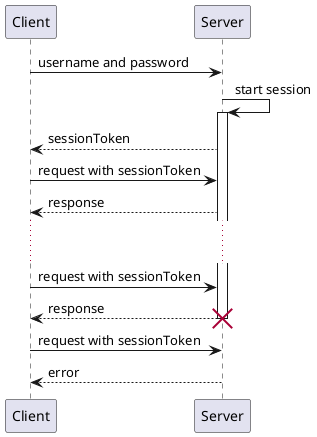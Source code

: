 @startuml
Client -> Server : username and password

Server -> Server : start session
activate Server

Server --> Client : sessionToken

Client -> Server : request with sessionToken
Server --> Client : response

... ...

Client -> Server : request with sessionToken
Server --> Client : response

destroy Server

Client -> Server : request with sessionToken
Server --> Client : error
@enduml
